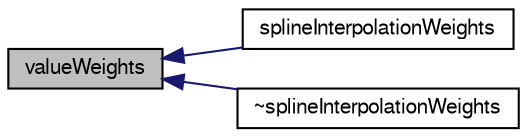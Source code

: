 digraph "valueWeights"
{
  bgcolor="transparent";
  edge [fontname="FreeSans",fontsize="10",labelfontname="FreeSans",labelfontsize="10"];
  node [fontname="FreeSans",fontsize="10",shape=record];
  rankdir="LR";
  Node26 [label="valueWeights",height=0.2,width=0.4,color="black", fillcolor="grey75", style="filled", fontcolor="black"];
  Node26 -> Node27 [dir="back",color="midnightblue",fontsize="10",style="solid",fontname="FreeSans"];
  Node27 [label="splineInterpolationWeights",height=0.2,width=0.4,color="black",URL="$a26758.html#a815b96f528aba6c2a798ec19bfa33943",tooltip="Construct from components. By default make sure samples are. "];
  Node26 -> Node28 [dir="back",color="midnightblue",fontsize="10",style="solid",fontname="FreeSans"];
  Node28 [label="~splineInterpolationWeights",height=0.2,width=0.4,color="black",URL="$a26758.html#a8f8b7c701470e1337bbf70d6524fb95c",tooltip="Destructor. "];
}
